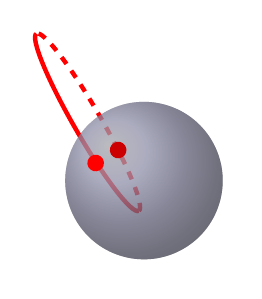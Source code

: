 % Adapted from Hans-Peter E. Kristians
% Stackexchange
\begin{tikzpicture}[scale=1, rotate=-60]
% \fill[ball color=blue!20, opacity=0.5] (0,0) circle (1.5 cm);
% \fill[ball color=blue!20, opacity=0.5] (0,2.25) circle (2 cm);

\newcommand\latitude[1]{%
  \draw[red, ultra thick] (#1:1.5) arc (0:-180:{1.5*cos(#1)} and {0.2*cos(#1)});
  \draw[red, ultra thick, dashed] (#1:1.5) arc (0:180:{1.5*cos(#1)} and {0.2*cos(#1)});
}

\latitude{30};

\fill[ball color=blue!20, opacity=0.5] (1,1) circle (1 cm);


\fill[red!80!black] (0.5,0.91) circle (3pt);
\fill[red] (0.5,0.58) circle (3pt);
\end{tikzpicture}
